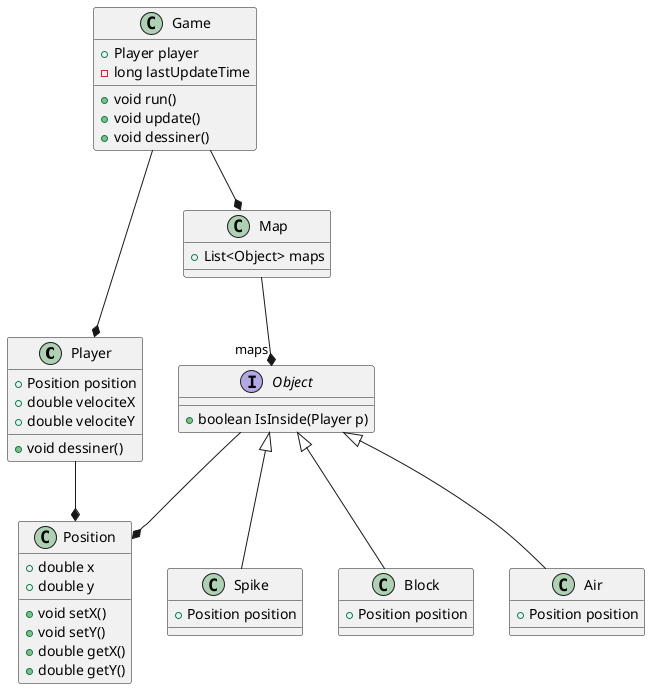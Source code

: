 @startuml
class Player {
   + Position position
   + double velociteX
   + double velociteY
   + void dessiner()
}

class Position {
   + double x
   + double y
   + void setX()
   + void setY()
   + double getX()
   + double getY()
}

class Game {
   + Player player
   - long lastUpdateTime 
   + void run()
   + void update()
   + void dessiner()
}

interface Object {
   + boolean IsInside(Player p)
}

class Spike {
   + Position position
}

class Block {
   + Position position
}

class Air {
   + Position position
}

Object <|-- Spike
Object <|-- Block
Object <|-- Air

class Map {
   + List<Object> maps
}

Player --* Position 
Game --* Player
Game --* Map
Map --* "maps" Object
Object --* Position
@enduml
